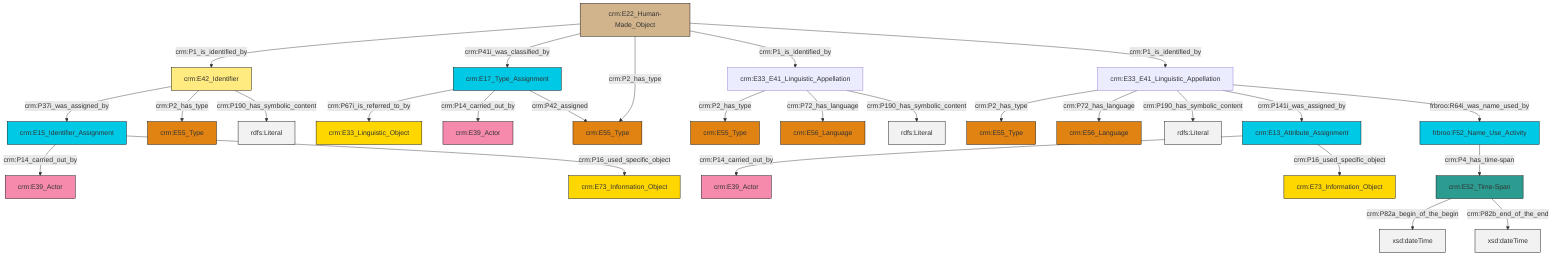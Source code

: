 graph TD
classDef Literal fill:#f2f2f2,stroke:#000000;
classDef CRM_Entity fill:#FFFFFF,stroke:#000000;
classDef Temporal_Entity fill:#00C9E6, stroke:#000000;
classDef Type fill:#E18312, stroke:#000000;
classDef Time-Span fill:#2C9C91, stroke:#000000;
classDef Appellation fill:#FFEB7F, stroke:#000000;
classDef Place fill:#008836, stroke:#000000;
classDef Persistent_Item fill:#B266B2, stroke:#000000;
classDef Conceptual_Object fill:#FFD700, stroke:#000000;
classDef Physical_Thing fill:#D2B48C, stroke:#000000;
classDef Actor fill:#f58aad, stroke:#000000;
classDef PC_Classes fill:#4ce600, stroke:#000000;
classDef Multi fill:#cccccc,stroke:#000000;

2["crm:E52_Time-Span"]:::Time-Span -->|crm:P82a_begin_of_the_begin| 3[xsd:dateTime]:::Literal
4["crm:E13_Attribute_Assignment"]:::Temporal_Entity -->|crm:P14_carried_out_by| 5["crm:E39_Actor"]:::Actor
6["crm:E22_Human-Made_Object"]:::Physical_Thing -->|crm:P1_is_identified_by| 7["crm:E42_Identifier"]:::Appellation
12["crm:E33_E41_Linguistic_Appellation"]:::Default -->|crm:P2_has_type| 13["crm:E55_Type"]:::Type
14["crm:E17_Type_Assignment"]:::Temporal_Entity -->|crm:P67i_is_referred_to_by| 15["crm:E33_Linguistic_Object"]:::Conceptual_Object
18["crm:E33_E41_Linguistic_Appellation"]:::Default -->|crm:P2_has_type| 10["crm:E55_Type"]:::Type
7["crm:E42_Identifier"]:::Appellation -->|crm:P37i_was_assigned_by| 19["crm:E15_Identifier_Assignment"]:::Temporal_Entity
19["crm:E15_Identifier_Assignment"]:::Temporal_Entity -->|crm:P14_carried_out_by| 20["crm:E39_Actor"]:::Actor
18["crm:E33_E41_Linguistic_Appellation"]:::Default -->|crm:P72_has_language| 8["crm:E56_Language"]:::Type
14["crm:E17_Type_Assignment"]:::Temporal_Entity -->|crm:P14_carried_out_by| 16["crm:E39_Actor"]:::Actor
2["crm:E52_Time-Span"]:::Time-Span -->|crm:P82b_end_of_the_end| 25[xsd:dateTime]:::Literal
18["crm:E33_E41_Linguistic_Appellation"]:::Default -->|crm:P190_has_symbolic_content| 26[rdfs:Literal]:::Literal
7["crm:E42_Identifier"]:::Appellation -->|crm:P2_has_type| 31["crm:E55_Type"]:::Type
27["frbroo:F52_Name_Use_Activity"]:::Temporal_Entity -->|crm:P4_has_time-span| 2["crm:E52_Time-Span"]:::Time-Span
19["crm:E15_Identifier_Assignment"]:::Temporal_Entity -->|crm:P16_used_specific_object| 0["crm:E73_Information_Object"]:::Conceptual_Object
18["crm:E33_E41_Linguistic_Appellation"]:::Default -->|crm:P141i_was_assigned_by| 4["crm:E13_Attribute_Assignment"]:::Temporal_Entity
6["crm:E22_Human-Made_Object"]:::Physical_Thing -->|crm:P41i_was_classified_by| 14["crm:E17_Type_Assignment"]:::Temporal_Entity
7["crm:E42_Identifier"]:::Appellation -->|crm:P190_has_symbolic_content| 41[rdfs:Literal]:::Literal
18["crm:E33_E41_Linguistic_Appellation"]:::Default -->|frbroo:R64i_was_name_used_by| 27["frbroo:F52_Name_Use_Activity"]:::Temporal_Entity
12["crm:E33_E41_Linguistic_Appellation"]:::Default -->|crm:P72_has_language| 21["crm:E56_Language"]:::Type
6["crm:E22_Human-Made_Object"]:::Physical_Thing -->|crm:P2_has_type| 36["crm:E55_Type"]:::Type
4["crm:E13_Attribute_Assignment"]:::Temporal_Entity -->|crm:P16_used_specific_object| 33["crm:E73_Information_Object"]:::Conceptual_Object
6["crm:E22_Human-Made_Object"]:::Physical_Thing -->|crm:P1_is_identified_by| 12["crm:E33_E41_Linguistic_Appellation"]:::Default
12["crm:E33_E41_Linguistic_Appellation"]:::Default -->|crm:P190_has_symbolic_content| 45[rdfs:Literal]:::Literal
14["crm:E17_Type_Assignment"]:::Temporal_Entity -->|crm:P42_assigned| 36["crm:E55_Type"]:::Type
6["crm:E22_Human-Made_Object"]:::Physical_Thing -->|crm:P1_is_identified_by| 18["crm:E33_E41_Linguistic_Appellation"]:::Default